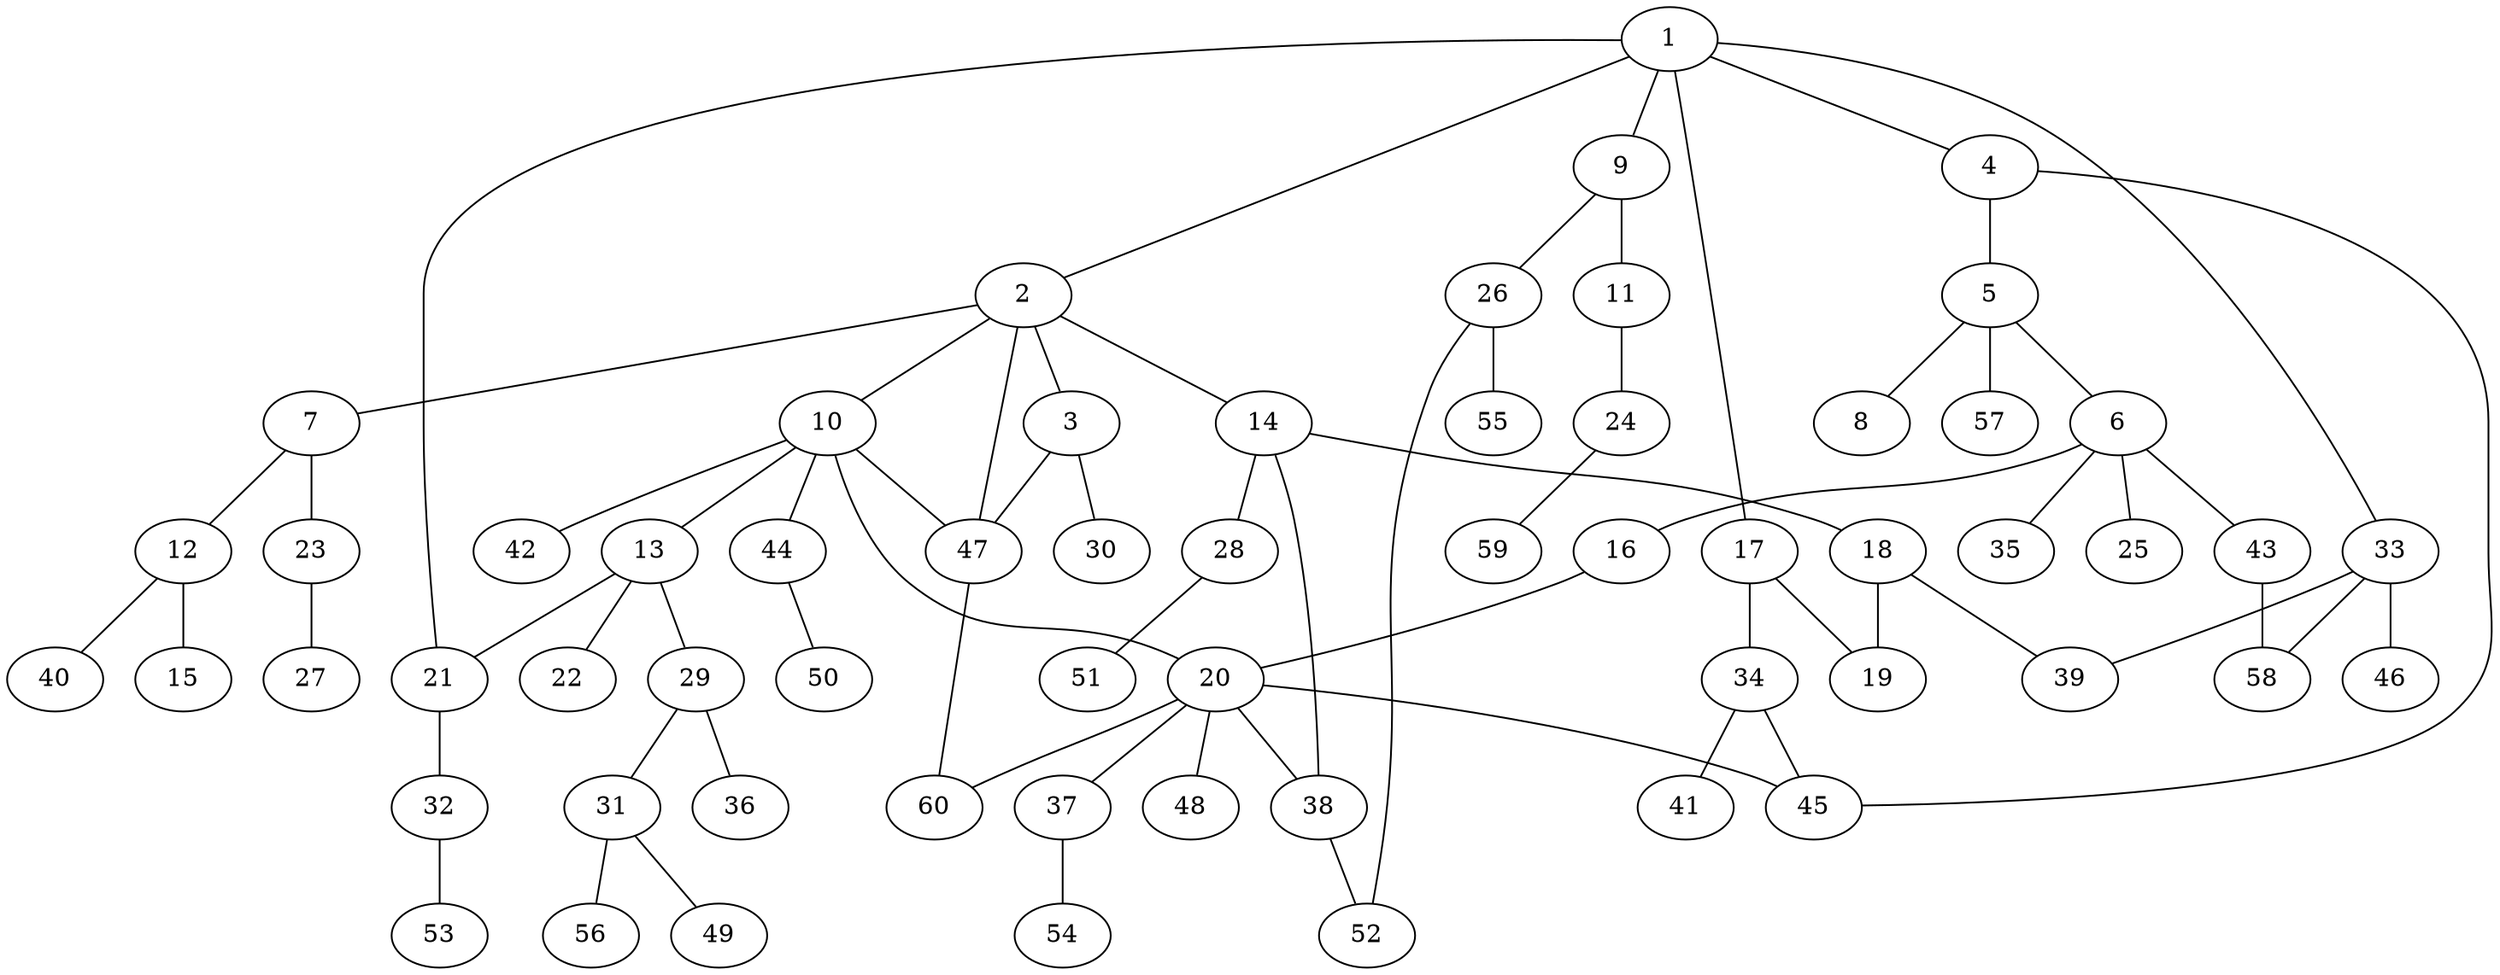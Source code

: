 graph graphname {1--2
1--4
1--9
1--17
1--21
1--33
2--3
2--7
2--10
2--14
2--47
3--30
3--47
4--5
4--45
5--6
5--8
5--57
6--16
6--25
6--35
6--43
7--12
7--23
9--11
9--26
10--13
10--20
10--42
10--44
10--47
11--24
12--15
12--40
13--21
13--22
13--29
14--18
14--28
14--38
16--20
17--19
17--34
18--19
18--39
20--37
20--38
20--45
20--48
20--60
21--32
23--27
24--59
26--52
26--55
28--51
29--31
29--36
31--49
31--56
32--53
33--39
33--46
33--58
34--41
34--45
37--54
38--52
43--58
44--50
47--60
}